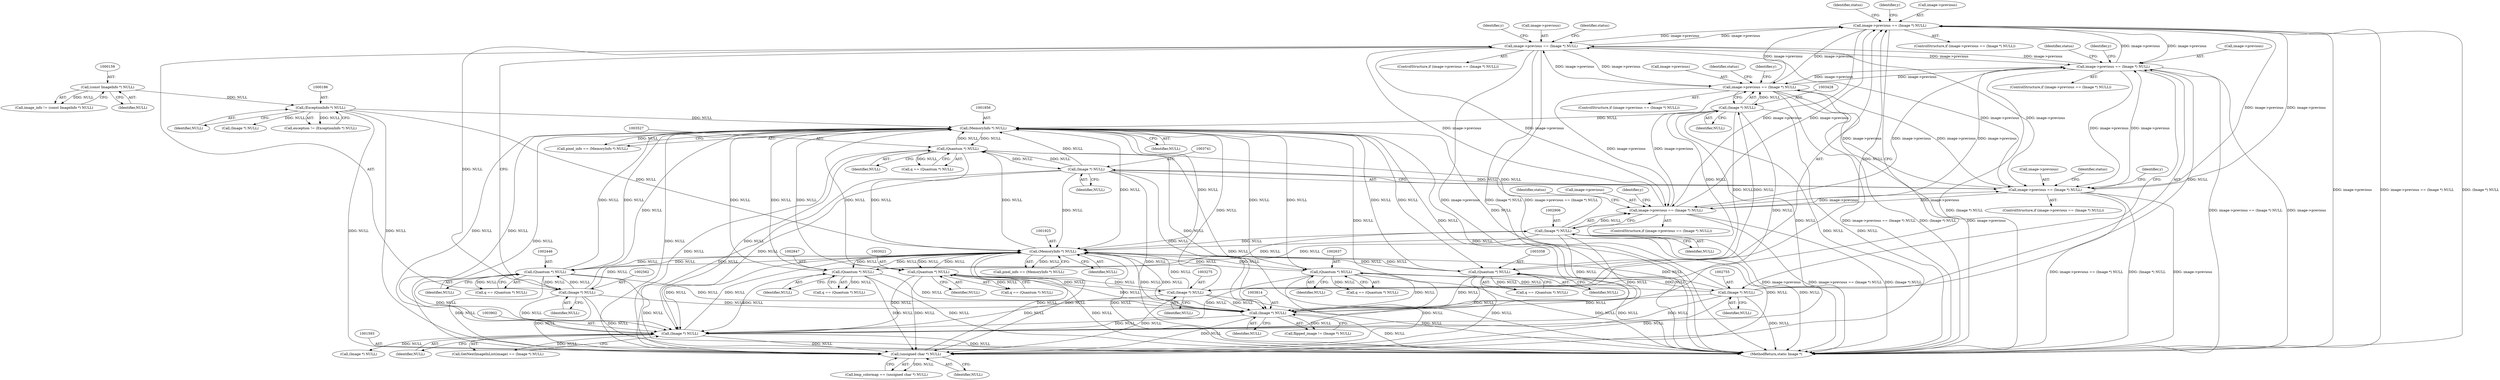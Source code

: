 digraph "0_ImageMagick_ecb31dbad39ccdc65868d5d2a37f0f0521250832@pointer" {
"1003270" [label="(Call,image->previous == (Image *) NULL)"];
"1002557" [label="(Call,image->previous == (Image *) NULL)"];
"1003270" [label="(Call,image->previous == (Image *) NULL)"];
"1002750" [label="(Call,image->previous == (Image *) NULL)"];
"1003423" [label="(Call,image->previous == (Image *) NULL)"];
"1002901" [label="(Call,image->previous == (Image *) NULL)"];
"1003736" [label="(Call,image->previous == (Image *) NULL)"];
"1003740" [label="(Call,(Image *) NULL)"];
"1003526" [label="(Call,(Quantum *) NULL)"];
"1001855" [label="(Call,(MemoryInfo *) NULL)"];
"1002561" [label="(Call,(Image *) NULL)"];
"1002445" [label="(Call,(Quantum *) NULL)"];
"1001924" [label="(Call,(MemoryInfo *) NULL)"];
"1001592" [label="(Call,(unsigned char *) NULL)"];
"1002905" [label="(Call,(Image *) NULL)"];
"1002846" [label="(Call,(Quantum *) NULL)"];
"1003813" [label="(Call,(Image *) NULL)"];
"1003357" [label="(Call,(Quantum *) NULL)"];
"1003427" [label="(Call,(Image *) NULL)"];
"1003020" [label="(Call,(Quantum *) NULL)"];
"1003274" [label="(Call,(Image *) NULL)"];
"1002754" [label="(Call,(Image *) NULL)"];
"1002636" [label="(Call,(Quantum *) NULL)"];
"1000185" [label="(Call,(ExceptionInfo *) NULL)"];
"1000158" [label="(Call,(const ImageInfo *) NULL)"];
"1003901" [label="(Call,(Image *) NULL)"];
"1003276" [label="(Identifier,NULL)"];
"1003495" [label="(Identifier,y)"];
"1003735" [label="(ControlStructure,if (image->previous == (Image *) NULL))"];
"1003355" [label="(Call,q == (Quantum *) NULL)"];
"1003901" [label="(Call,(Image *) NULL)"];
"1002556" [label="(ControlStructure,if (image->previous == (Image *) NULL))"];
"1001590" [label="(Call,bmp_colormap == (unsigned char *) NULL)"];
"1001594" [label="(Identifier,NULL)"];
"1002638" [label="(Identifier,NULL)"];
"1003022" [label="(Identifier,NULL)"];
"1002910" [label="(Identifier,status)"];
"1002759" [label="(Identifier,status)"];
"1003357" [label="(Call,(Quantum *) NULL)"];
"1002902" [label="(Call,image->previous)"];
"1003528" [label="(Identifier,NULL)"];
"1002848" [label="(Identifier,NULL)"];
"1003898" [label="(Call,GetNextImageInList(image) == (Image *) NULL)"];
"1003270" [label="(Call,image->previous == (Image *) NULL)"];
"1002416" [label="(Identifier,y)"];
"1003429" [label="(Identifier,NULL)"];
"1002636" [label="(Call,(Quantum *) NULL)"];
"1003737" [label="(Call,image->previous)"];
"1003274" [label="(Call,(Image *) NULL)"];
"1001592" [label="(Call,(unsigned char *) NULL)"];
"1002900" [label="(ControlStructure,if (image->previous == (Image *) NULL))"];
"1002846" [label="(Call,(Quantum *) NULL)"];
"1000156" [label="(Call,image_info != (const ImageInfo *) NULL)"];
"1003427" [label="(Call,(Image *) NULL)"];
"1003279" [label="(Identifier,status)"];
"1000158" [label="(Call,(const ImageInfo *) NULL)"];
"1002991" [label="(Identifier,y)"];
"1003424" [label="(Call,image->previous)"];
"1002607" [label="(Identifier,y)"];
"1002750" [label="(Call,image->previous == (Image *) NULL)"];
"1003736" [label="(Call,image->previous == (Image *) NULL)"];
"1002563" [label="(Identifier,NULL)"];
"1003524" [label="(Call,q == (Quantum *) NULL)"];
"1001924" [label="(Call,(MemoryInfo *) NULL)"];
"1003359" [label="(Identifier,NULL)"];
"1002634" [label="(Call,q == (Quantum *) NULL)"];
"1003020" [label="(Call,(Quantum *) NULL)"];
"1001855" [label="(Call,(MemoryInfo *) NULL)"];
"1002749" [label="(ControlStructure,if (image->previous == (Image *) NULL))"];
"1002901" [label="(Call,image->previous == (Image *) NULL)"];
"1001922" [label="(Call,pixel_info == (MemoryInfo *) NULL)"];
"1003269" [label="(ControlStructure,if (image->previous == (Image *) NULL))"];
"1001926" [label="(Identifier,NULL)"];
"1003811" [label="(Call,flipped_image != (Image *) NULL)"];
"1000187" [label="(Identifier,NULL)"];
"1002754" [label="(Call,(Image *) NULL)"];
"1003432" [label="(Identifier,status)"];
"1003740" [label="(Call,(Image *) NULL)"];
"1002844" [label="(Call,q == (Quantum *) NULL)"];
"1002558" [label="(Call,image->previous)"];
"1000160" [label="(Identifier,NULL)"];
"1000185" [label="(Call,(ExceptionInfo *) NULL)"];
"1003018" [label="(Call,q == (Quantum *) NULL)"];
"1003742" [label="(Identifier,NULL)"];
"1002445" [label="(Call,(Quantum *) NULL)"];
"1003813" [label="(Call,(Image *) NULL)"];
"1003423" [label="(Call,image->previous == (Image *) NULL)"];
"1003745" [label="(Identifier,status)"];
"1002443" [label="(Call,q == (Quantum *) NULL)"];
"1002751" [label="(Call,image->previous)"];
"1003909" [label="(Call,(Image *) NULL)"];
"1003422" [label="(ControlStructure,if (image->previous == (Image *) NULL))"];
"1002557" [label="(Call,image->previous == (Image *) NULL)"];
"1002566" [label="(Identifier,status)"];
"1000216" [label="(Call,(Image *) NULL)"];
"1003526" [label="(Call,(Quantum *) NULL)"];
"1003328" [label="(Identifier,y)"];
"1001857" [label="(Identifier,NULL)"];
"1001853" [label="(Call,pixel_info == (MemoryInfo *) NULL)"];
"1002905" [label="(Call,(Image *) NULL)"];
"1002817" [label="(Identifier,y)"];
"1002907" [label="(Identifier,NULL)"];
"1002561" [label="(Call,(Image *) NULL)"];
"1000183" [label="(Call,exception != (ExceptionInfo *) NULL)"];
"1002756" [label="(Identifier,NULL)"];
"1003815" [label="(Identifier,NULL)"];
"1003949" [label="(MethodReturn,static Image *)"];
"1002447" [label="(Identifier,NULL)"];
"1003271" [label="(Call,image->previous)"];
"1003903" [label="(Identifier,NULL)"];
"1003270" -> "1003269"  [label="AST: "];
"1003270" -> "1003274"  [label="CFG: "];
"1003271" -> "1003270"  [label="AST: "];
"1003274" -> "1003270"  [label="AST: "];
"1003279" -> "1003270"  [label="CFG: "];
"1002991" -> "1003270"  [label="CFG: "];
"1003270" -> "1003949"  [label="DDG: image->previous"];
"1003270" -> "1003949"  [label="DDG: image->previous == (Image *) NULL"];
"1003270" -> "1003949"  [label="DDG: (Image *) NULL"];
"1003270" -> "1002557"  [label="DDG: image->previous"];
"1003270" -> "1002750"  [label="DDG: image->previous"];
"1003270" -> "1002901"  [label="DDG: image->previous"];
"1002557" -> "1003270"  [label="DDG: image->previous"];
"1002750" -> "1003270"  [label="DDG: image->previous"];
"1003423" -> "1003270"  [label="DDG: image->previous"];
"1002901" -> "1003270"  [label="DDG: image->previous"];
"1003736" -> "1003270"  [label="DDG: image->previous"];
"1003274" -> "1003270"  [label="DDG: NULL"];
"1003270" -> "1003423"  [label="DDG: image->previous"];
"1003270" -> "1003736"  [label="DDG: image->previous"];
"1002557" -> "1002556"  [label="AST: "];
"1002557" -> "1002561"  [label="CFG: "];
"1002558" -> "1002557"  [label="AST: "];
"1002561" -> "1002557"  [label="AST: "];
"1002566" -> "1002557"  [label="CFG: "];
"1002416" -> "1002557"  [label="CFG: "];
"1002557" -> "1003949"  [label="DDG: image->previous"];
"1002557" -> "1003949"  [label="DDG: (Image *) NULL"];
"1002557" -> "1003949"  [label="DDG: image->previous == (Image *) NULL"];
"1002750" -> "1002557"  [label="DDG: image->previous"];
"1003423" -> "1002557"  [label="DDG: image->previous"];
"1002901" -> "1002557"  [label="DDG: image->previous"];
"1003736" -> "1002557"  [label="DDG: image->previous"];
"1002561" -> "1002557"  [label="DDG: NULL"];
"1002557" -> "1002750"  [label="DDG: image->previous"];
"1002557" -> "1002901"  [label="DDG: image->previous"];
"1002557" -> "1003423"  [label="DDG: image->previous"];
"1002557" -> "1003736"  [label="DDG: image->previous"];
"1002750" -> "1002749"  [label="AST: "];
"1002750" -> "1002754"  [label="CFG: "];
"1002751" -> "1002750"  [label="AST: "];
"1002754" -> "1002750"  [label="AST: "];
"1002759" -> "1002750"  [label="CFG: "];
"1002607" -> "1002750"  [label="CFG: "];
"1002750" -> "1003949"  [label="DDG: (Image *) NULL"];
"1002750" -> "1003949"  [label="DDG: image->previous == (Image *) NULL"];
"1002750" -> "1003949"  [label="DDG: image->previous"];
"1003423" -> "1002750"  [label="DDG: image->previous"];
"1002901" -> "1002750"  [label="DDG: image->previous"];
"1003736" -> "1002750"  [label="DDG: image->previous"];
"1002754" -> "1002750"  [label="DDG: NULL"];
"1002750" -> "1002901"  [label="DDG: image->previous"];
"1002750" -> "1003423"  [label="DDG: image->previous"];
"1002750" -> "1003736"  [label="DDG: image->previous"];
"1003423" -> "1003422"  [label="AST: "];
"1003423" -> "1003427"  [label="CFG: "];
"1003424" -> "1003423"  [label="AST: "];
"1003427" -> "1003423"  [label="AST: "];
"1003432" -> "1003423"  [label="CFG: "];
"1003328" -> "1003423"  [label="CFG: "];
"1003423" -> "1003949"  [label="DDG: image->previous == (Image *) NULL"];
"1003423" -> "1003949"  [label="DDG: (Image *) NULL"];
"1003423" -> "1003949"  [label="DDG: image->previous"];
"1003423" -> "1002901"  [label="DDG: image->previous"];
"1002901" -> "1003423"  [label="DDG: image->previous"];
"1003736" -> "1003423"  [label="DDG: image->previous"];
"1003427" -> "1003423"  [label="DDG: NULL"];
"1003423" -> "1003736"  [label="DDG: image->previous"];
"1002901" -> "1002900"  [label="AST: "];
"1002901" -> "1002905"  [label="CFG: "];
"1002902" -> "1002901"  [label="AST: "];
"1002905" -> "1002901"  [label="AST: "];
"1002910" -> "1002901"  [label="CFG: "];
"1002817" -> "1002901"  [label="CFG: "];
"1002901" -> "1003949"  [label="DDG: image->previous == (Image *) NULL"];
"1002901" -> "1003949"  [label="DDG: (Image *) NULL"];
"1002901" -> "1003949"  [label="DDG: image->previous"];
"1003736" -> "1002901"  [label="DDG: image->previous"];
"1002905" -> "1002901"  [label="DDG: NULL"];
"1002901" -> "1003736"  [label="DDG: image->previous"];
"1003736" -> "1003735"  [label="AST: "];
"1003736" -> "1003740"  [label="CFG: "];
"1003737" -> "1003736"  [label="AST: "];
"1003740" -> "1003736"  [label="AST: "];
"1003745" -> "1003736"  [label="CFG: "];
"1003495" -> "1003736"  [label="CFG: "];
"1003736" -> "1003949"  [label="DDG: image->previous == (Image *) NULL"];
"1003736" -> "1003949"  [label="DDG: (Image *) NULL"];
"1003736" -> "1003949"  [label="DDG: image->previous"];
"1003740" -> "1003736"  [label="DDG: NULL"];
"1003740" -> "1003742"  [label="CFG: "];
"1003741" -> "1003740"  [label="AST: "];
"1003742" -> "1003740"  [label="AST: "];
"1003740" -> "1003949"  [label="DDG: NULL"];
"1003740" -> "1001592"  [label="DDG: NULL"];
"1003740" -> "1001855"  [label="DDG: NULL"];
"1003740" -> "1001924"  [label="DDG: NULL"];
"1003740" -> "1003526"  [label="DDG: NULL"];
"1003526" -> "1003740"  [label="DDG: NULL"];
"1003740" -> "1003813"  [label="DDG: NULL"];
"1003740" -> "1003901"  [label="DDG: NULL"];
"1003526" -> "1003524"  [label="AST: "];
"1003526" -> "1003528"  [label="CFG: "];
"1003527" -> "1003526"  [label="AST: "];
"1003528" -> "1003526"  [label="AST: "];
"1003524" -> "1003526"  [label="CFG: "];
"1003526" -> "1003949"  [label="DDG: NULL"];
"1003526" -> "1001592"  [label="DDG: NULL"];
"1003526" -> "1001855"  [label="DDG: NULL"];
"1003526" -> "1001924"  [label="DDG: NULL"];
"1003526" -> "1003524"  [label="DDG: NULL"];
"1001855" -> "1003526"  [label="DDG: NULL"];
"1001924" -> "1003526"  [label="DDG: NULL"];
"1003526" -> "1003813"  [label="DDG: NULL"];
"1003526" -> "1003901"  [label="DDG: NULL"];
"1001855" -> "1001853"  [label="AST: "];
"1001855" -> "1001857"  [label="CFG: "];
"1001856" -> "1001855"  [label="AST: "];
"1001857" -> "1001855"  [label="AST: "];
"1001853" -> "1001855"  [label="CFG: "];
"1001855" -> "1003949"  [label="DDG: NULL"];
"1001855" -> "1001592"  [label="DDG: NULL"];
"1001855" -> "1001853"  [label="DDG: NULL"];
"1002561" -> "1001855"  [label="DDG: NULL"];
"1001592" -> "1001855"  [label="DDG: NULL"];
"1001924" -> "1001855"  [label="DDG: NULL"];
"1002905" -> "1001855"  [label="DDG: NULL"];
"1002445" -> "1001855"  [label="DDG: NULL"];
"1003813" -> "1001855"  [label="DDG: NULL"];
"1003274" -> "1001855"  [label="DDG: NULL"];
"1002846" -> "1001855"  [label="DDG: NULL"];
"1003357" -> "1001855"  [label="DDG: NULL"];
"1000185" -> "1001855"  [label="DDG: NULL"];
"1002754" -> "1001855"  [label="DDG: NULL"];
"1002636" -> "1001855"  [label="DDG: NULL"];
"1003427" -> "1001855"  [label="DDG: NULL"];
"1003020" -> "1001855"  [label="DDG: NULL"];
"1003901" -> "1001855"  [label="DDG: NULL"];
"1001855" -> "1001924"  [label="DDG: NULL"];
"1001855" -> "1002445"  [label="DDG: NULL"];
"1001855" -> "1002636"  [label="DDG: NULL"];
"1001855" -> "1002846"  [label="DDG: NULL"];
"1001855" -> "1003020"  [label="DDG: NULL"];
"1001855" -> "1003357"  [label="DDG: NULL"];
"1001855" -> "1003813"  [label="DDG: NULL"];
"1001855" -> "1003901"  [label="DDG: NULL"];
"1002561" -> "1002563"  [label="CFG: "];
"1002562" -> "1002561"  [label="AST: "];
"1002563" -> "1002561"  [label="AST: "];
"1002561" -> "1003949"  [label="DDG: NULL"];
"1002561" -> "1001592"  [label="DDG: NULL"];
"1002561" -> "1001924"  [label="DDG: NULL"];
"1002561" -> "1002445"  [label="DDG: NULL"];
"1002445" -> "1002561"  [label="DDG: NULL"];
"1002561" -> "1003813"  [label="DDG: NULL"];
"1002561" -> "1003901"  [label="DDG: NULL"];
"1002445" -> "1002443"  [label="AST: "];
"1002445" -> "1002447"  [label="CFG: "];
"1002446" -> "1002445"  [label="AST: "];
"1002447" -> "1002445"  [label="AST: "];
"1002443" -> "1002445"  [label="CFG: "];
"1002445" -> "1003949"  [label="DDG: NULL"];
"1002445" -> "1001592"  [label="DDG: NULL"];
"1002445" -> "1001924"  [label="DDG: NULL"];
"1002445" -> "1002443"  [label="DDG: NULL"];
"1001924" -> "1002445"  [label="DDG: NULL"];
"1002445" -> "1003813"  [label="DDG: NULL"];
"1002445" -> "1003901"  [label="DDG: NULL"];
"1001924" -> "1001922"  [label="AST: "];
"1001924" -> "1001926"  [label="CFG: "];
"1001925" -> "1001924"  [label="AST: "];
"1001926" -> "1001924"  [label="AST: "];
"1001922" -> "1001924"  [label="CFG: "];
"1001924" -> "1003949"  [label="DDG: NULL"];
"1001924" -> "1001592"  [label="DDG: NULL"];
"1001924" -> "1001922"  [label="DDG: NULL"];
"1001592" -> "1001924"  [label="DDG: NULL"];
"1002905" -> "1001924"  [label="DDG: NULL"];
"1003813" -> "1001924"  [label="DDG: NULL"];
"1003274" -> "1001924"  [label="DDG: NULL"];
"1002846" -> "1001924"  [label="DDG: NULL"];
"1003357" -> "1001924"  [label="DDG: NULL"];
"1000185" -> "1001924"  [label="DDG: NULL"];
"1002754" -> "1001924"  [label="DDG: NULL"];
"1002636" -> "1001924"  [label="DDG: NULL"];
"1003427" -> "1001924"  [label="DDG: NULL"];
"1003020" -> "1001924"  [label="DDG: NULL"];
"1003901" -> "1001924"  [label="DDG: NULL"];
"1001924" -> "1002636"  [label="DDG: NULL"];
"1001924" -> "1002846"  [label="DDG: NULL"];
"1001924" -> "1003020"  [label="DDG: NULL"];
"1001924" -> "1003357"  [label="DDG: NULL"];
"1001924" -> "1003813"  [label="DDG: NULL"];
"1001924" -> "1003901"  [label="DDG: NULL"];
"1001592" -> "1001590"  [label="AST: "];
"1001592" -> "1001594"  [label="CFG: "];
"1001593" -> "1001592"  [label="AST: "];
"1001594" -> "1001592"  [label="AST: "];
"1001590" -> "1001592"  [label="CFG: "];
"1001592" -> "1001590"  [label="DDG: NULL"];
"1002905" -> "1001592"  [label="DDG: NULL"];
"1003813" -> "1001592"  [label="DDG: NULL"];
"1003274" -> "1001592"  [label="DDG: NULL"];
"1002846" -> "1001592"  [label="DDG: NULL"];
"1003357" -> "1001592"  [label="DDG: NULL"];
"1000185" -> "1001592"  [label="DDG: NULL"];
"1002754" -> "1001592"  [label="DDG: NULL"];
"1002636" -> "1001592"  [label="DDG: NULL"];
"1003427" -> "1001592"  [label="DDG: NULL"];
"1003020" -> "1001592"  [label="DDG: NULL"];
"1003901" -> "1001592"  [label="DDG: NULL"];
"1002905" -> "1002907"  [label="CFG: "];
"1002906" -> "1002905"  [label="AST: "];
"1002907" -> "1002905"  [label="AST: "];
"1002905" -> "1003949"  [label="DDG: NULL"];
"1002905" -> "1002846"  [label="DDG: NULL"];
"1002846" -> "1002905"  [label="DDG: NULL"];
"1002905" -> "1003813"  [label="DDG: NULL"];
"1002905" -> "1003901"  [label="DDG: NULL"];
"1002846" -> "1002844"  [label="AST: "];
"1002846" -> "1002848"  [label="CFG: "];
"1002847" -> "1002846"  [label="AST: "];
"1002848" -> "1002846"  [label="AST: "];
"1002844" -> "1002846"  [label="CFG: "];
"1002846" -> "1003949"  [label="DDG: NULL"];
"1002846" -> "1002844"  [label="DDG: NULL"];
"1002846" -> "1003813"  [label="DDG: NULL"];
"1002846" -> "1003901"  [label="DDG: NULL"];
"1003813" -> "1003811"  [label="AST: "];
"1003813" -> "1003815"  [label="CFG: "];
"1003814" -> "1003813"  [label="AST: "];
"1003815" -> "1003813"  [label="AST: "];
"1003811" -> "1003813"  [label="CFG: "];
"1003813" -> "1003949"  [label="DDG: NULL"];
"1003813" -> "1003811"  [label="DDG: NULL"];
"1003357" -> "1003813"  [label="DDG: NULL"];
"1003020" -> "1003813"  [label="DDG: NULL"];
"1003274" -> "1003813"  [label="DDG: NULL"];
"1002754" -> "1003813"  [label="DDG: NULL"];
"1002636" -> "1003813"  [label="DDG: NULL"];
"1003427" -> "1003813"  [label="DDG: NULL"];
"1003813" -> "1003901"  [label="DDG: NULL"];
"1003357" -> "1003355"  [label="AST: "];
"1003357" -> "1003359"  [label="CFG: "];
"1003358" -> "1003357"  [label="AST: "];
"1003359" -> "1003357"  [label="AST: "];
"1003355" -> "1003357"  [label="CFG: "];
"1003357" -> "1003949"  [label="DDG: NULL"];
"1003357" -> "1003355"  [label="DDG: NULL"];
"1003427" -> "1003357"  [label="DDG: NULL"];
"1003357" -> "1003427"  [label="DDG: NULL"];
"1003357" -> "1003901"  [label="DDG: NULL"];
"1003427" -> "1003429"  [label="CFG: "];
"1003428" -> "1003427"  [label="AST: "];
"1003429" -> "1003427"  [label="AST: "];
"1003427" -> "1003949"  [label="DDG: NULL"];
"1003427" -> "1003901"  [label="DDG: NULL"];
"1003020" -> "1003018"  [label="AST: "];
"1003020" -> "1003022"  [label="CFG: "];
"1003021" -> "1003020"  [label="AST: "];
"1003022" -> "1003020"  [label="AST: "];
"1003018" -> "1003020"  [label="CFG: "];
"1003020" -> "1003949"  [label="DDG: NULL"];
"1003020" -> "1003018"  [label="DDG: NULL"];
"1003274" -> "1003020"  [label="DDG: NULL"];
"1003020" -> "1003274"  [label="DDG: NULL"];
"1003020" -> "1003901"  [label="DDG: NULL"];
"1003274" -> "1003276"  [label="CFG: "];
"1003275" -> "1003274"  [label="AST: "];
"1003276" -> "1003274"  [label="AST: "];
"1003274" -> "1003949"  [label="DDG: NULL"];
"1003274" -> "1003901"  [label="DDG: NULL"];
"1002754" -> "1002756"  [label="CFG: "];
"1002755" -> "1002754"  [label="AST: "];
"1002756" -> "1002754"  [label="AST: "];
"1002754" -> "1003949"  [label="DDG: NULL"];
"1002754" -> "1002636"  [label="DDG: NULL"];
"1002636" -> "1002754"  [label="DDG: NULL"];
"1002754" -> "1003901"  [label="DDG: NULL"];
"1002636" -> "1002634"  [label="AST: "];
"1002636" -> "1002638"  [label="CFG: "];
"1002637" -> "1002636"  [label="AST: "];
"1002638" -> "1002636"  [label="AST: "];
"1002634" -> "1002636"  [label="CFG: "];
"1002636" -> "1003949"  [label="DDG: NULL"];
"1002636" -> "1002634"  [label="DDG: NULL"];
"1002636" -> "1003901"  [label="DDG: NULL"];
"1000185" -> "1000183"  [label="AST: "];
"1000185" -> "1000187"  [label="CFG: "];
"1000186" -> "1000185"  [label="AST: "];
"1000187" -> "1000185"  [label="AST: "];
"1000183" -> "1000185"  [label="CFG: "];
"1000185" -> "1003949"  [label="DDG: NULL"];
"1000185" -> "1000183"  [label="DDG: NULL"];
"1000158" -> "1000185"  [label="DDG: NULL"];
"1000185" -> "1000216"  [label="DDG: NULL"];
"1000158" -> "1000156"  [label="AST: "];
"1000158" -> "1000160"  [label="CFG: "];
"1000159" -> "1000158"  [label="AST: "];
"1000160" -> "1000158"  [label="AST: "];
"1000156" -> "1000158"  [label="CFG: "];
"1000158" -> "1000156"  [label="DDG: NULL"];
"1003901" -> "1003898"  [label="AST: "];
"1003901" -> "1003903"  [label="CFG: "];
"1003902" -> "1003901"  [label="AST: "];
"1003903" -> "1003901"  [label="AST: "];
"1003898" -> "1003901"  [label="CFG: "];
"1003901" -> "1003949"  [label="DDG: NULL"];
"1003901" -> "1003898"  [label="DDG: NULL"];
"1003901" -> "1003909"  [label="DDG: NULL"];
}
